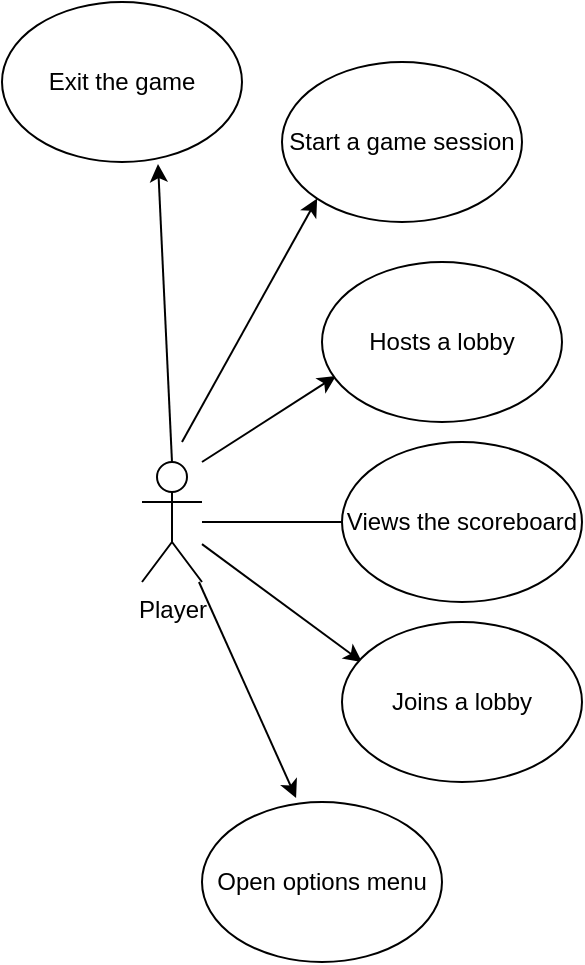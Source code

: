 <mxfile version="16.5.6" type="device"><diagram id="sA91ZQChzSw1uu__ZnaQ" name="Page-1"><mxGraphModel dx="1102" dy="614" grid="1" gridSize="10" guides="1" tooltips="1" connect="1" arrows="1" fold="1" page="1" pageScale="1" pageWidth="850" pageHeight="1100" math="0" shadow="0"><root><mxCell id="0"/><mxCell id="1" parent="0"/><mxCell id="Aad-pttGqP_e8VvrRvHP-5" value="Player" style="shape=umlActor;verticalLabelPosition=bottom;verticalAlign=top;html=1;outlineConnect=0;" vertex="1" parent="1"><mxGeometry x="380" y="270" width="30" height="60" as="geometry"/></mxCell><mxCell id="Aad-pttGqP_e8VvrRvHP-6" value="" style="endArrow=classic;html=1;rounded=0;entryX=0.058;entryY=0.713;entryDx=0;entryDy=0;entryPerimeter=0;" edge="1" parent="1"><mxGeometry width="50" height="50" relative="1" as="geometry"><mxPoint x="410" y="270" as="sourcePoint"/><mxPoint x="476.96" y="227.04" as="targetPoint"/></mxGeometry></mxCell><mxCell id="Aad-pttGqP_e8VvrRvHP-7" value="" style="endArrow=classic;html=1;rounded=0;" edge="1" parent="1" source="Aad-pttGqP_e8VvrRvHP-5"><mxGeometry width="50" height="50" relative="1" as="geometry"><mxPoint x="430" y="325" as="sourcePoint"/><mxPoint x="490" y="300" as="targetPoint"/></mxGeometry></mxCell><mxCell id="Aad-pttGqP_e8VvrRvHP-8" value="" style="endArrow=classic;html=1;rounded=0;" edge="1" parent="1" source="Aad-pttGqP_e8VvrRvHP-5"><mxGeometry width="50" height="50" relative="1" as="geometry"><mxPoint x="430" y="400" as="sourcePoint"/><mxPoint x="490" y="370" as="targetPoint"/></mxGeometry></mxCell><mxCell id="Aad-pttGqP_e8VvrRvHP-9" value="Views the scoreboard" style="ellipse;whiteSpace=wrap;html=1;" vertex="1" parent="1"><mxGeometry x="480" y="260" width="120" height="80" as="geometry"/></mxCell><mxCell id="Aad-pttGqP_e8VvrRvHP-10" value="Joins a lobby" style="ellipse;whiteSpace=wrap;html=1;" vertex="1" parent="1"><mxGeometry x="480" y="350" width="120" height="80" as="geometry"/></mxCell><mxCell id="Aad-pttGqP_e8VvrRvHP-11" value="Hosts a lobby" style="ellipse;whiteSpace=wrap;html=1;" vertex="1" parent="1"><mxGeometry x="470" y="170" width="120" height="80" as="geometry"/></mxCell><mxCell id="Aad-pttGqP_e8VvrRvHP-12" value="Start a game session" style="ellipse;whiteSpace=wrap;html=1;" vertex="1" parent="1"><mxGeometry x="450" y="70" width="120" height="80" as="geometry"/></mxCell><mxCell id="Aad-pttGqP_e8VvrRvHP-13" value="" style="endArrow=classic;html=1;rounded=0;entryX=0;entryY=1;entryDx=0;entryDy=0;" edge="1" parent="1" target="Aad-pttGqP_e8VvrRvHP-12"><mxGeometry width="50" height="50" relative="1" as="geometry"><mxPoint x="400" y="260" as="sourcePoint"/><mxPoint x="450" y="170" as="targetPoint"/></mxGeometry></mxCell><mxCell id="Aad-pttGqP_e8VvrRvHP-14" value="Open options menu" style="ellipse;whiteSpace=wrap;html=1;" vertex="1" parent="1"><mxGeometry x="410" y="440" width="120" height="80" as="geometry"/></mxCell><mxCell id="Aad-pttGqP_e8VvrRvHP-15" value="" style="endArrow=classic;html=1;rounded=0;entryX=0.392;entryY=-0.025;entryDx=0;entryDy=0;entryPerimeter=0;" edge="1" parent="1" source="Aad-pttGqP_e8VvrRvHP-5" target="Aad-pttGqP_e8VvrRvHP-14"><mxGeometry width="50" height="50" relative="1" as="geometry"><mxPoint x="400" y="410" as="sourcePoint"/><mxPoint x="450" y="360" as="targetPoint"/></mxGeometry></mxCell><mxCell id="Aad-pttGqP_e8VvrRvHP-16" value="Exit the game" style="ellipse;whiteSpace=wrap;html=1;" vertex="1" parent="1"><mxGeometry x="310" y="40" width="120" height="80" as="geometry"/></mxCell><mxCell id="Aad-pttGqP_e8VvrRvHP-17" value="" style="endArrow=classic;html=1;rounded=0;exitX=0.5;exitY=0;exitDx=0;exitDy=0;exitPerimeter=0;entryX=0.65;entryY=1.013;entryDx=0;entryDy=0;entryPerimeter=0;" edge="1" parent="1" source="Aad-pttGqP_e8VvrRvHP-5" target="Aad-pttGqP_e8VvrRvHP-16"><mxGeometry width="50" height="50" relative="1" as="geometry"><mxPoint x="360" y="220" as="sourcePoint"/><mxPoint x="410" y="170" as="targetPoint"/></mxGeometry></mxCell></root></mxGraphModel></diagram></mxfile>